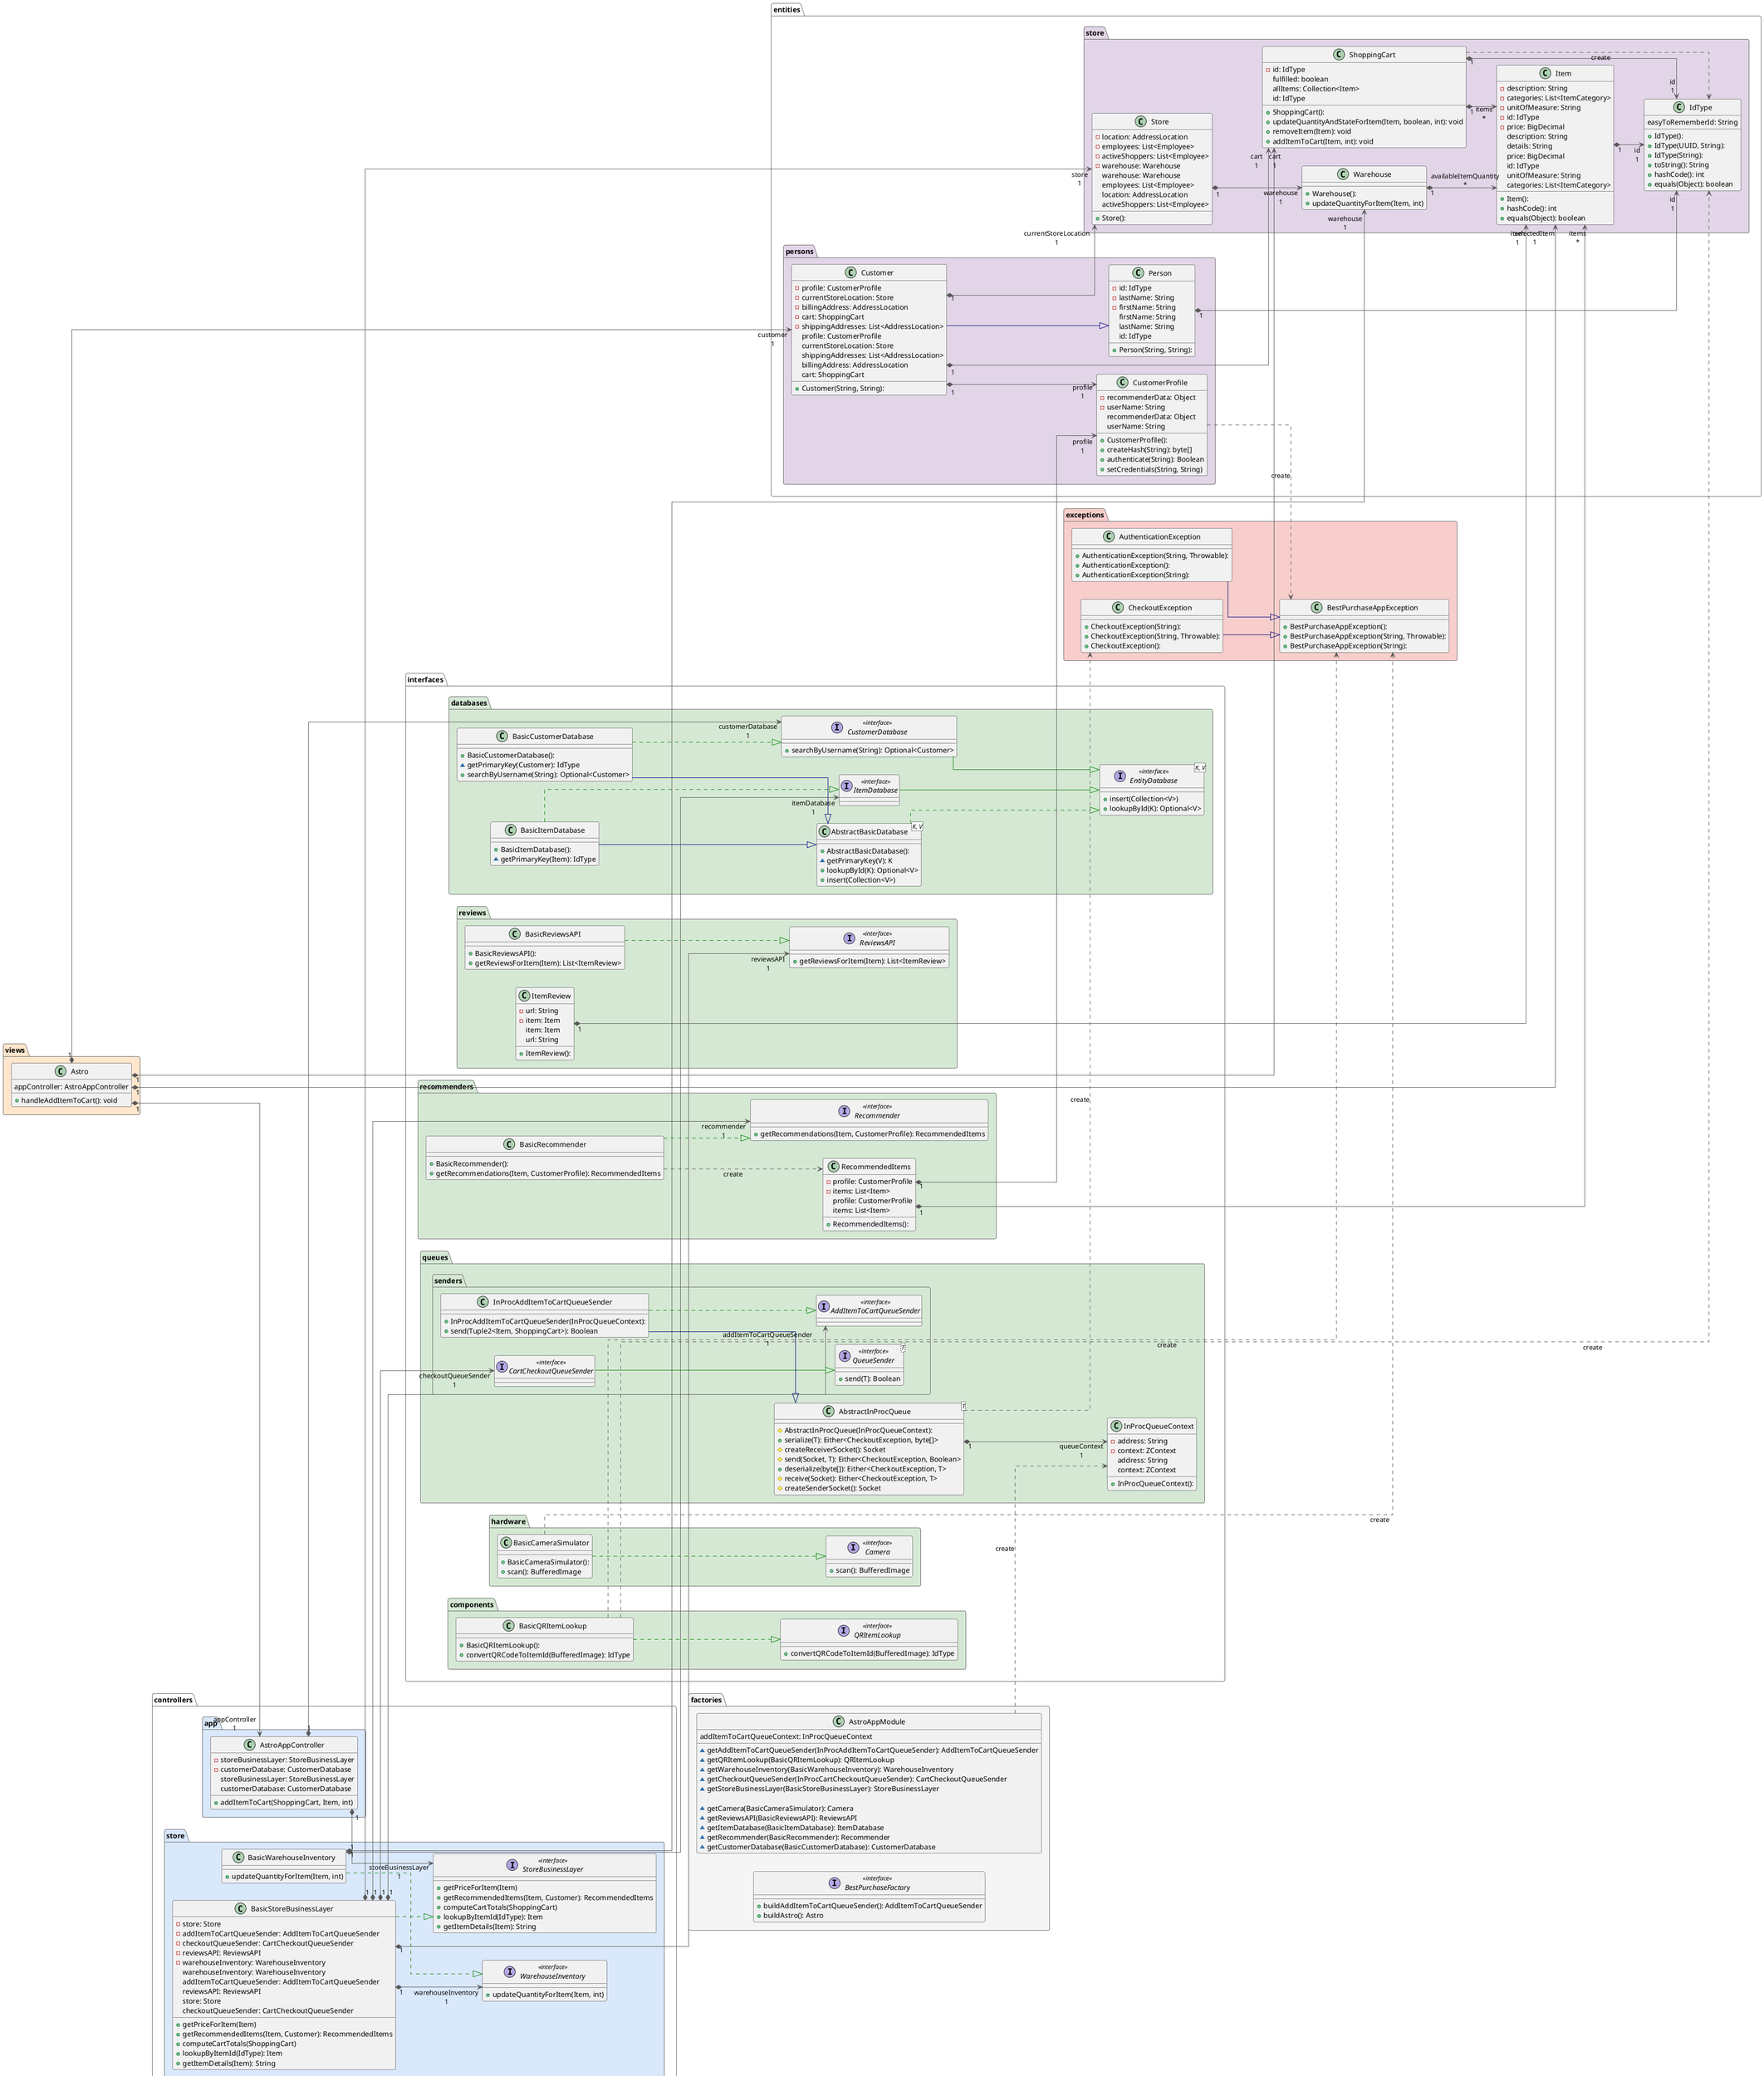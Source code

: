 @startuml "Best Purchase Class Diagram"

!theme vibrant
left to right direction
skinparam linetype ortho

package controllers.app #DAE8FC {
  class AstroAppController {
    - storeBusinessLayer: StoreBusinessLayer
    - customerDatabase: CustomerDatabase
    + addItemToCart(ShoppingCart, Item, int)
    storeBusinessLayer: StoreBusinessLayer
    customerDatabase: CustomerDatabase
  }
}

package controllers.store #DAE8FC {
  interface StoreBusinessLayer << interface >> {
    + getPriceForItem(Item)
    + getRecommendedItems(Item, Customer): RecommendedItems
    + computeCartTotals(ShoppingCart)
    + lookupByItemId(IdType): Item
    + getItemDetails(Item): String
  }

  interface WarehouseInventory << interface >> {
    + updateQuantityForItem(Item, int)
  }

  class BasicStoreBusinessLayer {
    - store: Store
    - addItemToCartQueueSender: AddItemToCartQueueSender
    - checkoutQueueSender: CartCheckoutQueueSender
    - reviewsAPI: ReviewsAPI
    - warehouseInventory: WarehouseInventory
    + getPriceForItem(Item)
    + getRecommendedItems(Item, Customer): RecommendedItems
    + computeCartTotals(ShoppingCart)
    + lookupByItemId(IdType): Item
    + getItemDetails(Item): String
    warehouseInventory: WarehouseInventory
    addItemToCartQueueSender: AddItemToCartQueueSender
    reviewsAPI: ReviewsAPI
    store: Store
    checkoutQueueSender: CartCheckoutQueueSender
  }
  
  class BasicWarehouseInventory {
    + updateQuantityForItem(Item, int)
  }
}



package entities.persons #E1D5E7 {
  class Person {
    + Person(String, String): 
    - id: IdType
    - lastName: String
    - firstName: String
    firstName: String
    lastName: String
    id: IdType
  }

  class Customer {
    + Customer(String, String): 
    - profile: CustomerProfile
    - currentStoreLocation: Store
    - billingAddress: AddressLocation
    - cart: ShoppingCart
    - shippingAddresses: List<AddressLocation>
    profile: CustomerProfile
    currentStoreLocation: Store
    shippingAddresses: List<AddressLocation>
    billingAddress: AddressLocation
    cart: ShoppingCart
  }

  class CustomerProfile {
    + CustomerProfile(): 
    - recommenderData: Object
    - userName: String
    + createHash(String): byte[]
    + authenticate(String): Boolean
    + setCredentials(String, String)
    recommenderData: Object
    userName: String
  }

}

package entities.store #E1D5E7 {
   class IdType {
    + IdType(): 
    + IdType(UUID, String): 
    + IdType(String): 
    + toString(): String
    + hashCode(): int
    + equals(Object): boolean
    easyToRememberId: String
  }

  class Item {
    + Item(): 
    - description: String
    - categories: List<ItemCategory>
    - unitOfMeasure: String
    - id: IdType
    - price: BigDecimal
    + hashCode(): int
    + equals(Object): boolean
    description: String
    details: String
    price: BigDecimal
    id: IdType
    unitOfMeasure: String
    categories: List<ItemCategory>
  }

  class ShoppingCart {
    + ShoppingCart(): 
    - id: IdType
    + updateQuantityAndStateForItem(Item, boolean, int): void
    + removeItem(Item): void
    + addItemToCart(Item, int): void
    fulfilled: boolean
    allItems: Collection<Item>
    id: IdType
  }

  class Store {
    + Store(): 
    - location: AddressLocation
    - employees: List<Employee>
    - activeShoppers: List<Employee>
    - warehouse: Warehouse
    warehouse: Warehouse
    employees: List<Employee>
    location: AddressLocation
    activeShoppers: List<Employee>
  }

  class Warehouse {
    + Warehouse(): 
    + updateQuantityForItem(Item, int)
  }
}

package exceptions #F8CECC {
  class BestPurchaseAppException {
    + BestPurchaseAppException(): 
    + BestPurchaseAppException(String, Throwable): 
    + BestPurchaseAppException(String): 
  }  

  class AuthenticationException {
    + AuthenticationException(String, Throwable): 
    + AuthenticationException(): 
    + AuthenticationException(String): 
  }

  class CheckoutException {
    + CheckoutException(String): 
    + CheckoutException(String, Throwable): 
    + CheckoutException(): 
  }

}

package factories #F5F5F5 {
  class AstroAppModule {
    ~ getAddItemToCartQueueSender(InProcAddItemToCartQueueSender): AddItemToCartQueueSender 
    ~ getQRItemLookup(BasicQRItemLookup): QRItemLookup
    ~ getWarehouseInventory(BasicWarehouseInventory): WarehouseInventory
    ~ getCheckoutQueueSender(InProcCartCheckoutQueueSender): CartCheckoutQueueSender
    ~ getStoreBusinessLayer(BasicStoreBusinessLayer): StoreBusinessLayer

    ~ getCamera(BasicCameraSimulator): Camera
    ~ getReviewsAPI(BasicReviewsAPI): ReviewsAPI
    ~ getItemDatabase(BasicItemDatabase): ItemDatabase
    ~ getRecommender(BasicRecommender): Recommender
    ~ getCustomerDatabase(BasicCustomerDatabase): CustomerDatabase
    addItemToCartQueueContext: InProcQueueContext
  }

  interface BestPurchaseFactory << interface >> {
    + buildAddItemToCartQueueSender(): AddItemToCartQueueSender
    + buildAstro(): Astro
    
  }
}

package interfaces.databases #D5E8D4 {
  class AbstractBasicDatabase<K, V> {
    + AbstractBasicDatabase(): 
    ~ getPrimaryKey(V): K
    + lookupById(K): Optional<V>
    + insert(Collection<V>)
  }

  class BasicCustomerDatabase {
    + BasicCustomerDatabase(): 
    ~ getPrimaryKey(Customer): IdType
    + searchByUsername(String): Optional<Customer>
  }

  class BasicItemDatabase {
    + BasicItemDatabase(): 
    ~ getPrimaryKey(Item): IdType
  }

  interface CustomerDatabase << interface >> {
    + searchByUsername(String): Optional<Customer>
  }

  interface ItemDatabase << interface >>
  interface EntityDatabase<K, V> << interface >> {
    + insert(Collection<V>)
    + lookupById(K): Optional<V>
  }
}

package interfaces.hardware #D5E8D4 {
  class BasicCameraSimulator {
    + BasicCameraSimulator(): 
    + scan(): BufferedImage
  }

  interface Camera << interface >> {
    + scan(): BufferedImage
  }
}

package interfaces.queues #D5E8D4 {
  class AbstractInProcQueue<T> {
    # AbstractInProcQueue(InProcQueueContext): 
    + serialize(T): Either<CheckoutException, byte[]>
    # createReceiverSocket(): Socket
    # send(Socket, T): Either<CheckoutException, Boolean>
    + deserialize(byte[]): Either<CheckoutException, T>
    # receive(Socket): Either<CheckoutException, T>
    # createSenderSocket(): Socket
  }

  class InProcQueueContext {
    + InProcQueueContext(): 
    - address: String
    - context: ZContext
    address: String
    context: ZContext
  }
}

package interfaces.queues.senders #D5E8D4 {
  interface AddItemToCartQueueSender << interface >>
  interface CartCheckoutQueueSender << interface >>
  interface QueueSender<T> << interface >> {
    + send(T): Boolean
  }
  class InProcAddItemToCartQueueSender {
    + InProcAddItemToCartQueueSender(InProcQueueContext): 
    + send(Tuple2<Item, ShoppingCart>): Boolean
  }
}


package interfaces.recommenders #D5E8D4 {
    class BasicRecommender {
    + BasicRecommender(): 
    + getRecommendations(Item, CustomerProfile): RecommendedItems
  }  

  class RecommendedItems {
    + RecommendedItems(): 
    - profile: CustomerProfile
    - items: List<Item>
    profile: CustomerProfile
    items: List<Item>
  }

  interface Recommender << interface >> {
    + getRecommendations(Item, CustomerProfile): RecommendedItems
  }
}

package interfaces.reviews #D5E8D4 {
  interface ReviewsAPI << interface >> {
  + getReviewsForItem(Item): List<ItemReview>
}

  class BasicReviewsAPI {
    + BasicReviewsAPI(): 
    + getReviewsForItem(Item): List<ItemReview>
  }

  class ItemReview {
    + ItemReview(): 
    - url: String
    - item: Item
    item: Item
    url: String
  }
}

package interfaces.components #D5E8D4 {
  interface QRItemLookup << interface >> {
    + convertQRCodeToItemId(BufferedImage): IdType
  }

  class BasicQRItemLookup {
    + BasicQRItemLookup(): 
    + convertQRCodeToItemId(BufferedImage): IdType
  }

}
  
package views #FFE6CC {
    class Astro {
    + handleAddItemToCart(): void
    appController: AstroAppController
  }
}

AbstractBasicDatabase             -[#008200,dashed]-^  EntityDatabase                   
AbstractInProcQueue               -[#595959,dashed]->  CheckoutException                : "«create»"
AbstractInProcQueue              "1" *-[#595959,plain]-> "queueContext\n1" InProcQueueContext               
Astro                            "1" *-[#595959,plain]-> "appController\n1" AstroAppController               
Astro                            "1" *-[#595959,plain]-> "customer\n1" Customer                         
Astro                            "1" *-[#595959,plain]-> "selectedItem\n1" Item                             
Astro                            "1" *-[#595959,plain]-> "cart\n1" ShoppingCart                     
AstroAppController               "1" *-[#595959,plain]-> "customerDatabase\n1" CustomerDatabase                 
AstroAppController               "1" *-[#595959,plain]-> "storeBusinessLayer\n1" StoreBusinessLayer               
AstroAppModule                    -[#595959,dashed]->  InProcQueueContext               : "«create»"
AuthenticationException           -[#000082,plain]-^  BestPurchaseAppException         
BasicCameraSimulator              -[#595959,dashed]->  BestPurchaseAppException         : "«create»"
BasicCameraSimulator              -[#008200,dashed]-^  Camera                           
BasicCustomerDatabase             -[#000082,plain]-^  AbstractBasicDatabase            
BasicCustomerDatabase             -[#008200,dashed]-^  CustomerDatabase                 
BasicItemDatabase                 -[#000082,plain]-^  AbstractBasicDatabase            
BasicItemDatabase                 -[#008200,dashed]-^  ItemDatabase                     
BasicQRItemLookup                 -[#595959,dashed]->  BestPurchaseAppException         : "«create»"
BasicQRItemLookup                 -[#595959,dashed]->  IdType                           : "«create»"
BasicQRItemLookup                 -[#008200,dashed]-^  QRItemLookup                     
BasicRecommender                  -[#595959,dashed]->  RecommendedItems                 : "«create»"
BasicRecommender                  -[#008200,dashed]-^  Recommender                      
BasicReviewsAPI                   -[#008200,dashed]-^  ReviewsAPI                       
BasicStoreBusinessLayer          "1" *-[#595959,plain]-> "addItemToCartQueueSender\n1" AddItemToCartQueueSender         
BasicStoreBusinessLayer          "1" *-[#595959,plain]-> "checkoutQueueSender\n1" CartCheckoutQueueSender          
BasicStoreBusinessLayer          "1" *-[#595959,plain]-> "recommender\n1" Recommender                      
BasicStoreBusinessLayer          "1" *-[#595959,plain]-> "reviewsAPI\n1" ReviewsAPI                       
BasicStoreBusinessLayer          "1" *-[#595959,plain]-> "store\n1" Store                            
BasicStoreBusinessLayer           -[#008200,dashed]-^  StoreBusinessLayer               
BasicStoreBusinessLayer          "1" *-[#595959,plain]-> "warehouseInventory\n1" WarehouseInventory                   
BasicWarehouseInventory          "1" *-[#595959,plain]-> "itemDatabase\n1" ItemDatabase                     
BasicWarehouseInventory          "1" *-[#595959,plain]-> "warehouse\n1" Warehouse                        
BasicWarehouseInventory           -[#008200,dashed]-^  WarehouseInventory                                
CartCheckoutQueueSender           -[#008200,plain]-^  QueueSender                      
CheckoutException                 -[#000082,plain]-^  BestPurchaseAppException         
Customer                         "1" *-[#595959,plain]-> "profile\n1" CustomerProfile                  
Customer                          -[#000082,plain]-^  Person                           
Customer                         "1" *-[#595959,plain]-> "cart\n1" ShoppingCart                     
Customer                         "1" *-[#595959,plain]-> "currentStoreLocation\n1" Store                            
CustomerDatabase                  -[#008200,plain]-^  EntityDatabase                   
CustomerProfile                   -[#595959,dashed]->  BestPurchaseAppException         : "«create»"
InProcAddItemToCartQueueSender    -[#000082,plain]-^  AbstractInProcQueue              
InProcAddItemToCartQueueSender    -[#008200,dashed]-^  AddItemToCartQueueSender         
Item                             "1" *-[#595959,plain]-> "id\n1" IdType                           
ItemDatabase                      -[#008200,plain]-^  EntityDatabase                   
ItemReview                       "1" *-[#595959,plain]-> "item\n1" Item                             
Person                           "1" *-[#595959,plain]-> "id\n1" IdType                           
RecommendedItems                 "1" *-[#595959,plain]-> "profile\n1" CustomerProfile                  
RecommendedItems                 "1" *-[#595959,plain]-> "items\n*" Item                             
ShoppingCart                     "1" *-[#595959,plain]-> "id\n1" IdType                           
ShoppingCart                      -[#595959,dashed]->  IdType                           : "«create»"
ShoppingCart                     "1" *-[#595959,plain]-> "items\n*" Item                             
Store                            "1" *-[#595959,plain]-> "warehouse\n1" Warehouse                        
Warehouse                        "1" *-[#595959,plain]-> "availableItemQuantity\n*" Item                             
@enduml

